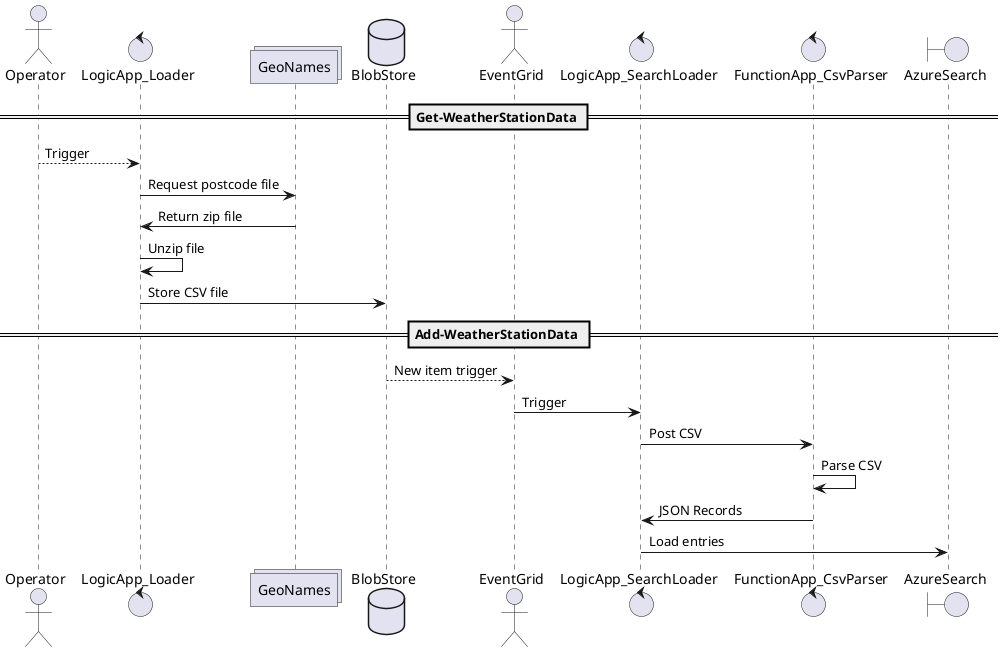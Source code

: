 @startuml Feature 1 - Postal Codes Overview
actor Operator
control LogicApp_Loader
collections GeoNames
database BlobStore
actor EventGrid
control LogicApp_SearchLoader
control FunctionApp_CsvParser
boundary AzureSearch

== Get-WeatherStationData ==

Operator --> LogicApp_Loader: Trigger
LogicApp_Loader -> GeoNames: Request postcode file
GeoNames -> LogicApp_Loader: Return zip file
LogicApp_Loader -> LogicApp_Loader: Unzip file
LogicApp_Loader -> BlobStore: Store CSV file

== Add-WeatherStationData ==

BlobStore --> EventGrid: New item trigger
EventGrid -> LogicApp_SearchLoader: Trigger
LogicApp_SearchLoader -> FunctionApp_CsvParser: Post CSV
FunctionApp_CsvParser -> FunctionApp_CsvParser: Parse CSV
FunctionApp_CsvParser -> LogicApp_SearchLoader: JSON Records
LogicApp_SearchLoader -> AzureSearch: Load entries
@enduml
